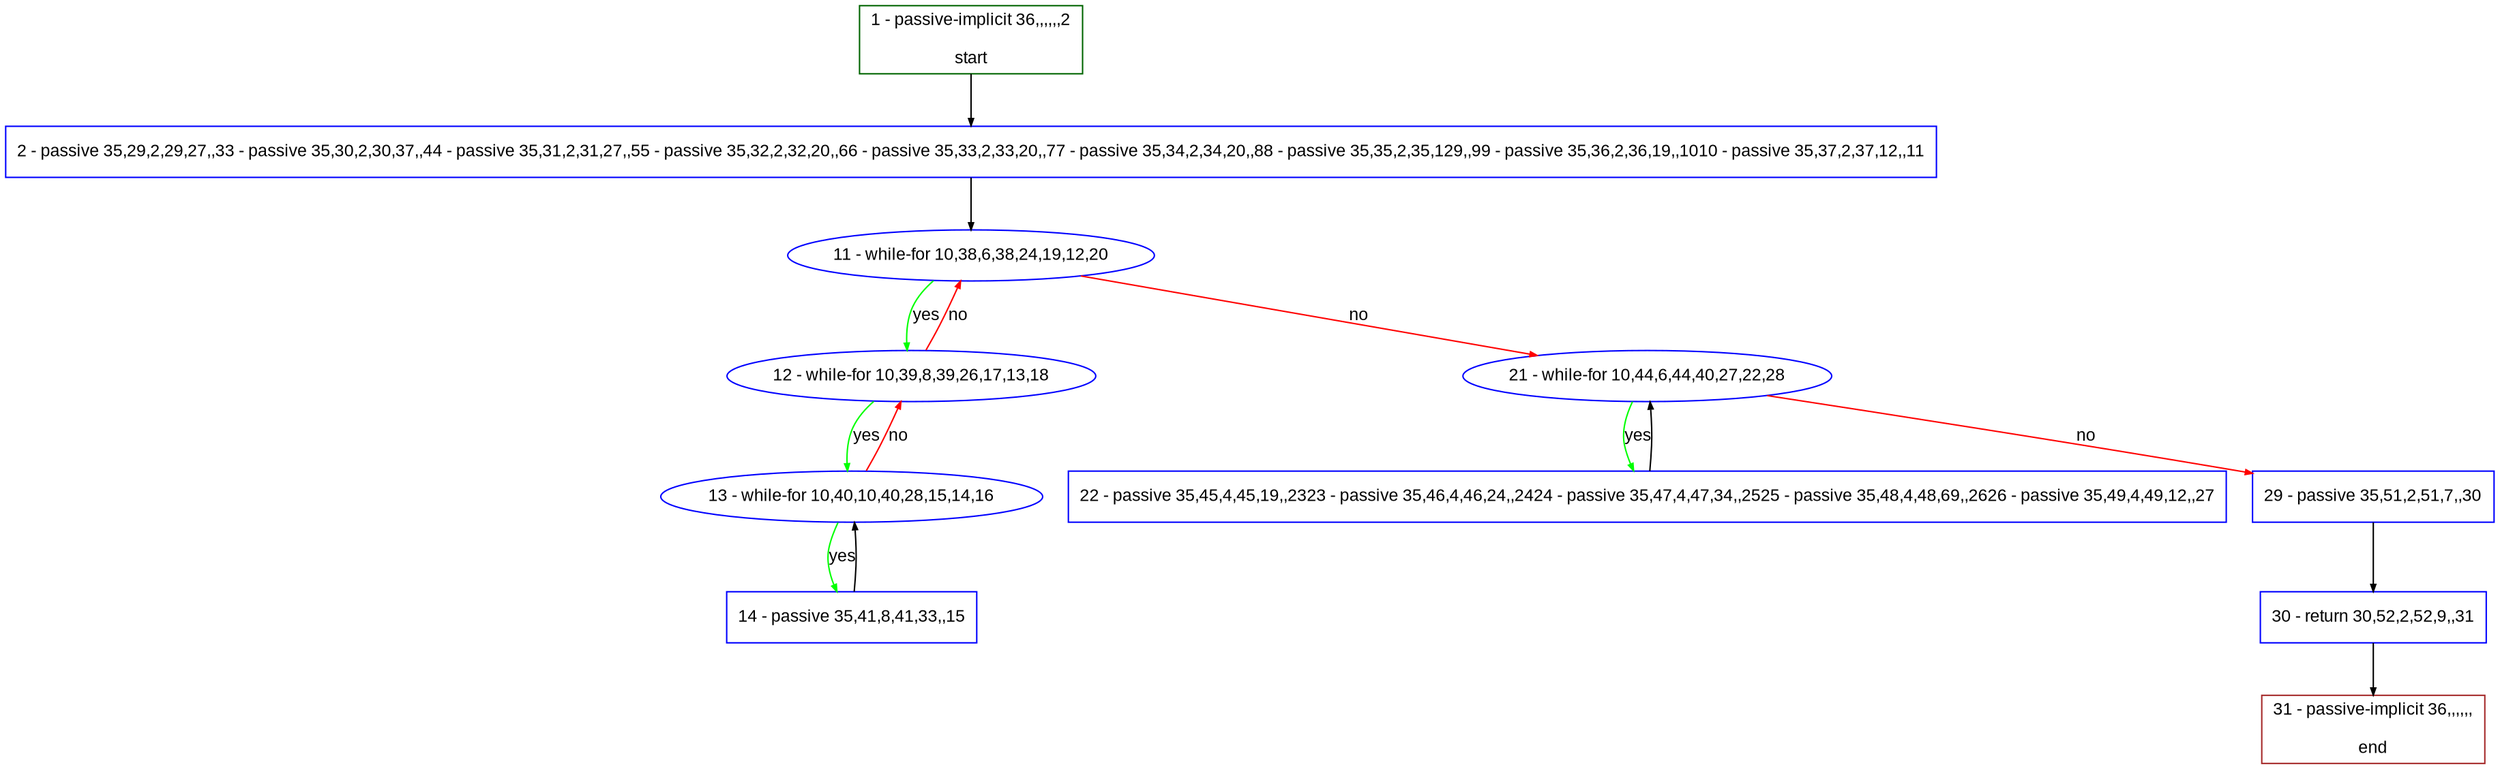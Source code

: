 digraph "" {
  graph [pack="true", label="", fontsize="12", packmode="clust", fontname="Arial", fillcolor="#FFFFCC", bgcolor="white", style="rounded,filled", compound="true"];
  node [node_initialized="no", label="", color="grey", fontsize="12", fillcolor="white", fontname="Arial", style="filled", shape="rectangle", compound="true", fixedsize="false"];
  edge [fontcolor="black", arrowhead="normal", arrowtail="none", arrowsize="0.5", ltail="", label="", color="black", fontsize="12", lhead="", fontname="Arial", dir="forward", compound="true"];
  __N1 [label="2 - passive 35,29,2,29,27,,33 - passive 35,30,2,30,37,,44 - passive 35,31,2,31,27,,55 - passive 35,32,2,32,20,,66 - passive 35,33,2,33,20,,77 - passive 35,34,2,34,20,,88 - passive 35,35,2,35,129,,99 - passive 35,36,2,36,19,,1010 - passive 35,37,2,37,12,,11", color="#0000ff", fillcolor="#ffffff", style="filled", shape="box"];
  __N2 [label="1 - passive-implicit 36,,,,,,2\n\nstart", color="#006400", fillcolor="#ffffff", style="filled", shape="box"];
  __N3 [label="11 - while-for 10,38,6,38,24,19,12,20", color="#0000ff", fillcolor="#ffffff", style="filled", shape="oval"];
  __N4 [label="12 - while-for 10,39,8,39,26,17,13,18", color="#0000ff", fillcolor="#ffffff", style="filled", shape="oval"];
  __N5 [label="21 - while-for 10,44,6,44,40,27,22,28", color="#0000ff", fillcolor="#ffffff", style="filled", shape="oval"];
  __N6 [label="13 - while-for 10,40,10,40,28,15,14,16", color="#0000ff", fillcolor="#ffffff", style="filled", shape="oval"];
  __N7 [label="14 - passive 35,41,8,41,33,,15", color="#0000ff", fillcolor="#ffffff", style="filled", shape="box"];
  __N8 [label="22 - passive 35,45,4,45,19,,2323 - passive 35,46,4,46,24,,2424 - passive 35,47,4,47,34,,2525 - passive 35,48,4,48,69,,2626 - passive 35,49,4,49,12,,27", color="#0000ff", fillcolor="#ffffff", style="filled", shape="box"];
  __N9 [label="29 - passive 35,51,2,51,7,,30", color="#0000ff", fillcolor="#ffffff", style="filled", shape="box"];
  __N10 [label="30 - return 30,52,2,52,9,,31", color="#0000ff", fillcolor="#ffffff", style="filled", shape="box"];
  __N11 [label="31 - passive-implicit 36,,,,,,\n\nend", color="#a52a2a", fillcolor="#ffffff", style="filled", shape="box"];
  __N2 -> __N1 [arrowhead="normal", arrowtail="none", color="#000000", label="", dir="forward"];
  __N1 -> __N3 [arrowhead="normal", arrowtail="none", color="#000000", label="", dir="forward"];
  __N3 -> __N4 [arrowhead="normal", arrowtail="none", color="#00ff00", label="yes", dir="forward"];
  __N4 -> __N3 [arrowhead="normal", arrowtail="none", color="#ff0000", label="no", dir="forward"];
  __N3 -> __N5 [arrowhead="normal", arrowtail="none", color="#ff0000", label="no", dir="forward"];
  __N4 -> __N6 [arrowhead="normal", arrowtail="none", color="#00ff00", label="yes", dir="forward"];
  __N6 -> __N4 [arrowhead="normal", arrowtail="none", color="#ff0000", label="no", dir="forward"];
  __N6 -> __N7 [arrowhead="normal", arrowtail="none", color="#00ff00", label="yes", dir="forward"];
  __N7 -> __N6 [arrowhead="normal", arrowtail="none", color="#000000", label="", dir="forward"];
  __N5 -> __N8 [arrowhead="normal", arrowtail="none", color="#00ff00", label="yes", dir="forward"];
  __N8 -> __N5 [arrowhead="normal", arrowtail="none", color="#000000", label="", dir="forward"];
  __N5 -> __N9 [arrowhead="normal", arrowtail="none", color="#ff0000", label="no", dir="forward"];
  __N9 -> __N10 [arrowhead="normal", arrowtail="none", color="#000000", label="", dir="forward"];
  __N10 -> __N11 [arrowhead="normal", arrowtail="none", color="#000000", label="", dir="forward"];
}
